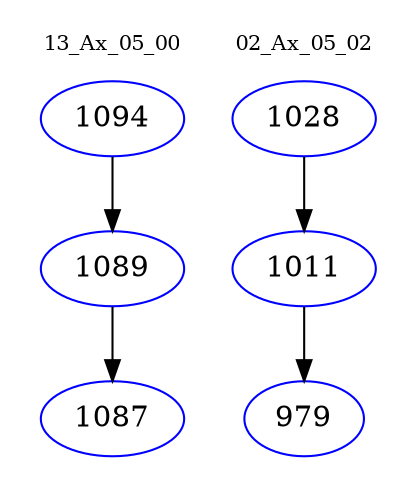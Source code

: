 digraph{
subgraph cluster_0 {
color = white
label = "13_Ax_05_00";
fontsize=10;
T0_1094 [label="1094", color="blue"]
T0_1094 -> T0_1089 [color="black"]
T0_1089 [label="1089", color="blue"]
T0_1089 -> T0_1087 [color="black"]
T0_1087 [label="1087", color="blue"]
}
subgraph cluster_1 {
color = white
label = "02_Ax_05_02";
fontsize=10;
T1_1028 [label="1028", color="blue"]
T1_1028 -> T1_1011 [color="black"]
T1_1011 [label="1011", color="blue"]
T1_1011 -> T1_979 [color="black"]
T1_979 [label="979", color="blue"]
}
}
